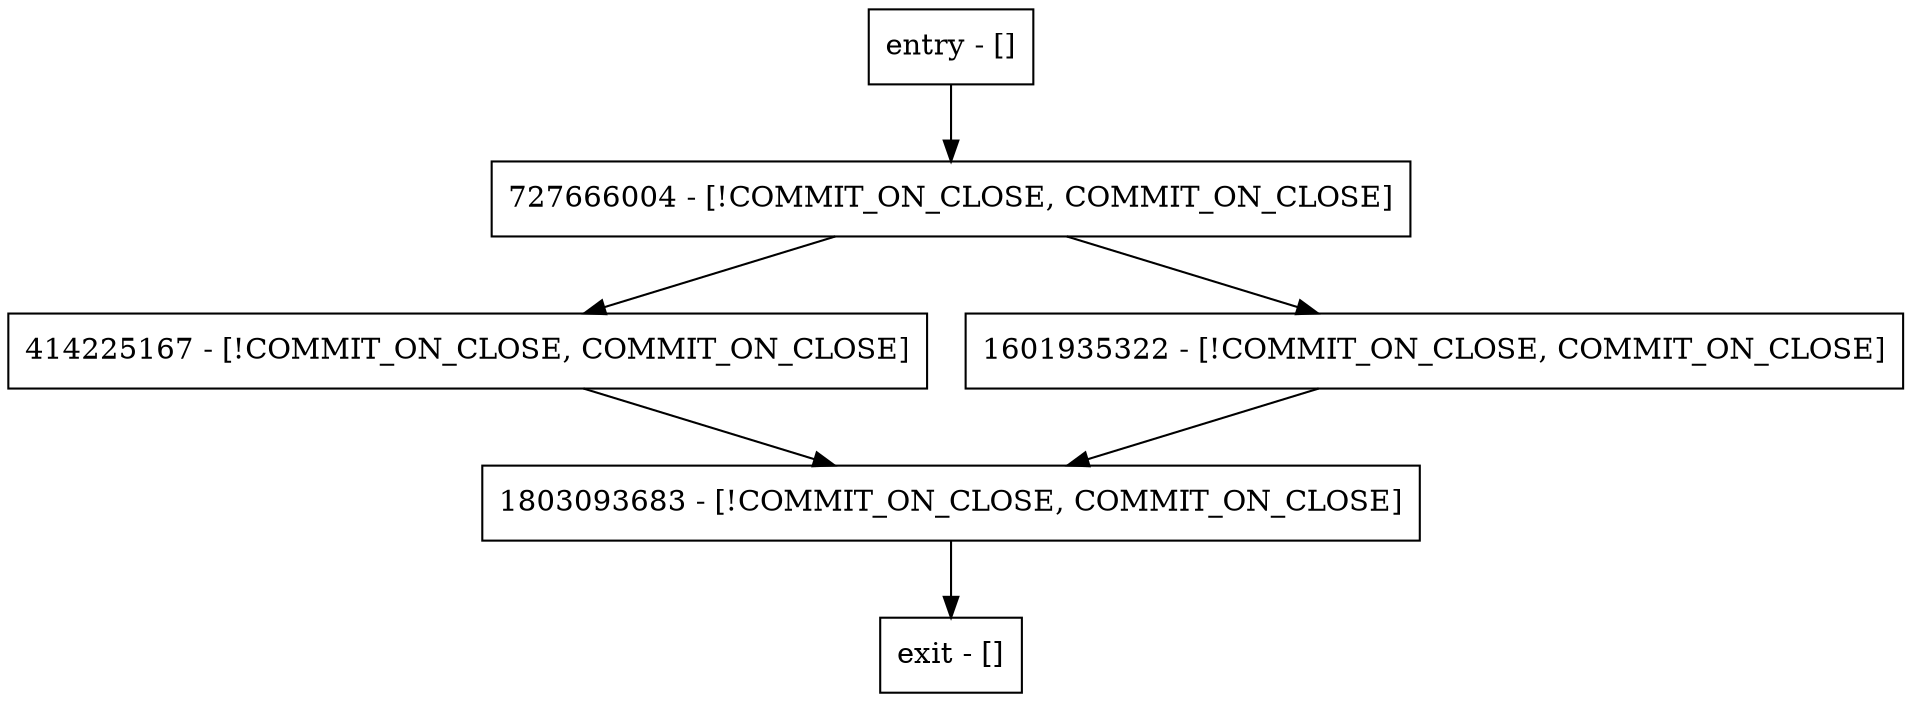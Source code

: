 digraph close {
node [shape=record];
1803093683 [label="1803093683 - [!COMMIT_ON_CLOSE, COMMIT_ON_CLOSE]"];
entry [label="entry - []"];
exit [label="exit - []"];
727666004 [label="727666004 - [!COMMIT_ON_CLOSE, COMMIT_ON_CLOSE]"];
414225167 [label="414225167 - [!COMMIT_ON_CLOSE, COMMIT_ON_CLOSE]"];
1601935322 [label="1601935322 - [!COMMIT_ON_CLOSE, COMMIT_ON_CLOSE]"];
entry;
exit;
1803093683 -> exit;
entry -> 727666004;
727666004 -> 414225167;
727666004 -> 1601935322;
414225167 -> 1803093683;
1601935322 -> 1803093683;
}
